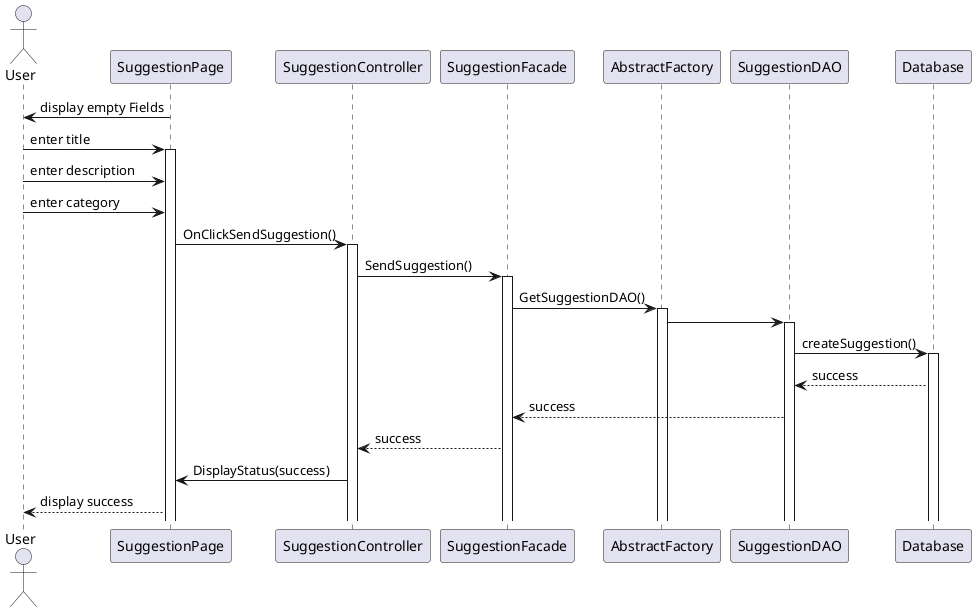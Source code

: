 @startuml

skinparam responseMessageBelowArrow true

 actor User
 participant "SuggestionPage" as UI
 participant "SuggestionController" as Controller
 participant "SuggestionFacade" as Facade
 participant "AbstractFactory" as Factory
 participant "SuggestionDAO" as DAO
 participant "Database" as DB

    UI -> User : display empty Fields
    User -> UI++ : enter title
    User -> UI : enter description
    User -> UI : enter category
    UI -> Controller++ : OnClickSendSuggestion()
    Controller -> Facade++ : SendSuggestion()
    Facade -> Factory++ : GetSuggestionDAO()
    Factory -> DAO++ :
    DAO -> DB++ : createSuggestion()
    DB --> DAO : success
    DAO --> Facade : success
    Facade --> Controller : success
    Controller -> UI : DisplayStatus(success)
    UI --> User : display success

@enduml

// UPDATE

@startuml
skinparam responseMessageBelowArrow true

actor Admin
 participant "SuggestionPage" as UI
 participant "SuggestionController" as Controller
 participant "SuggestionFacade" as Facade
 participant "AbstractFactory" as Factory
 participant "SuggestionDAO" as DAO
 participant "Database" as DB

    UI -> Admin : display Fields with data
    Admin -> UI++ : modify title
    Admin -> UI : modify description
    Admin -> UI : modify category
    UI -> Controller++ : OnClickUpdateSuggestion()

    Controller -> Facade++ : UpdateSuggestion()
    Facade -> Factory++ : GetSuggestionDAO()
    Factory -> DAO++ :
    DAO -> DB++ : UpdateSuggestion()
    DB -> DAO : success
    DAO -> Facade : success
    Facade -> Controller : success
    Controller -> UI : DisplayStatus(success)
    UI -> Admin : display success

alt Updating Cancel
    UI -> Controller : OnClickCancelUpdateSuggestion()
    Controller -> UI : DisplayStatus(cancel)
else Suggestion doesn't exist
    UI -> Controller : OnClickUpdateSuggestion()
    Controller -> Facade : UpdateSuggestion()
    Facade -> Factory : GetSuggestionDAO()
    Factory -> DAO :
    DAO -> DB : UpdateSuggestion()
    DB -> DAO : fail
    DAO -> Facade : fail
    Facade -> Controller : fail
    Controller -> UI : DisplayStatus(fail)
    UI -> Admin : display fail
end

@enduml

// DELETE

@startuml
skinparam responseMessageBelowArrow true

actor Admin
 participant "SuggestionPage" as UI
 participant "SuggestionController" as Controller
 participant "SuggestionFacade" as Facade
 participant "AbstractFactory" as Factory
 participant "SuggestionDAO" as DAO
 participant "Database" as DB

    UI -> Admin : display list of suggestions
    Admin -> UI++ : click delete button
    UI -> Controller++ : OnClickDeleteSuggestion()
    Controller --> UI : DisplayConfirmation()
    UI -> Admin : display confirmation
    Admin -> UI : click Confirm
    UI -> Controller : OnClickDeleteSuggestion(confirm = TRUE)
    Controller -> Facade++ : DeleteSuggestion()
    Facade -> Factory++ : GetSuggestionDAO()
    Factory -> DAO++ :
    DAO -> DB++ : DeleteSuggestion()
    DB -> DAO : success
    DAO -> Facade : success
    Facade -> Controller : success
    Controller -> UI : DisplayStatus(success)
    UI -> Admin : display success

alt Updating Cancel
    Admin --> UI : click cancel
    UI ->  Admin : display list of suggestions
    UI -> Controller : OnClickCancelDeleteSuggestion()
    Controller -> UI : DisplayStatus(cancel)
else Suggestion doesn't exist
    UI -> Controller : OnClickDeleteSuggestion()
    Controller -> Facade : DeleteSuggestion()
    Facade -> Factory : GetSuggestionDAO()
    Factory -> DAO :
    DAO -> DB : DeleteSuggestion()
    DB -> DAO : fail
    DAO -> Facade : fail
    Facade -> Controller : fail
    Controller -> UI : DisplayStatus(fail)
    UI -> Admin : display fail
end

@enduml